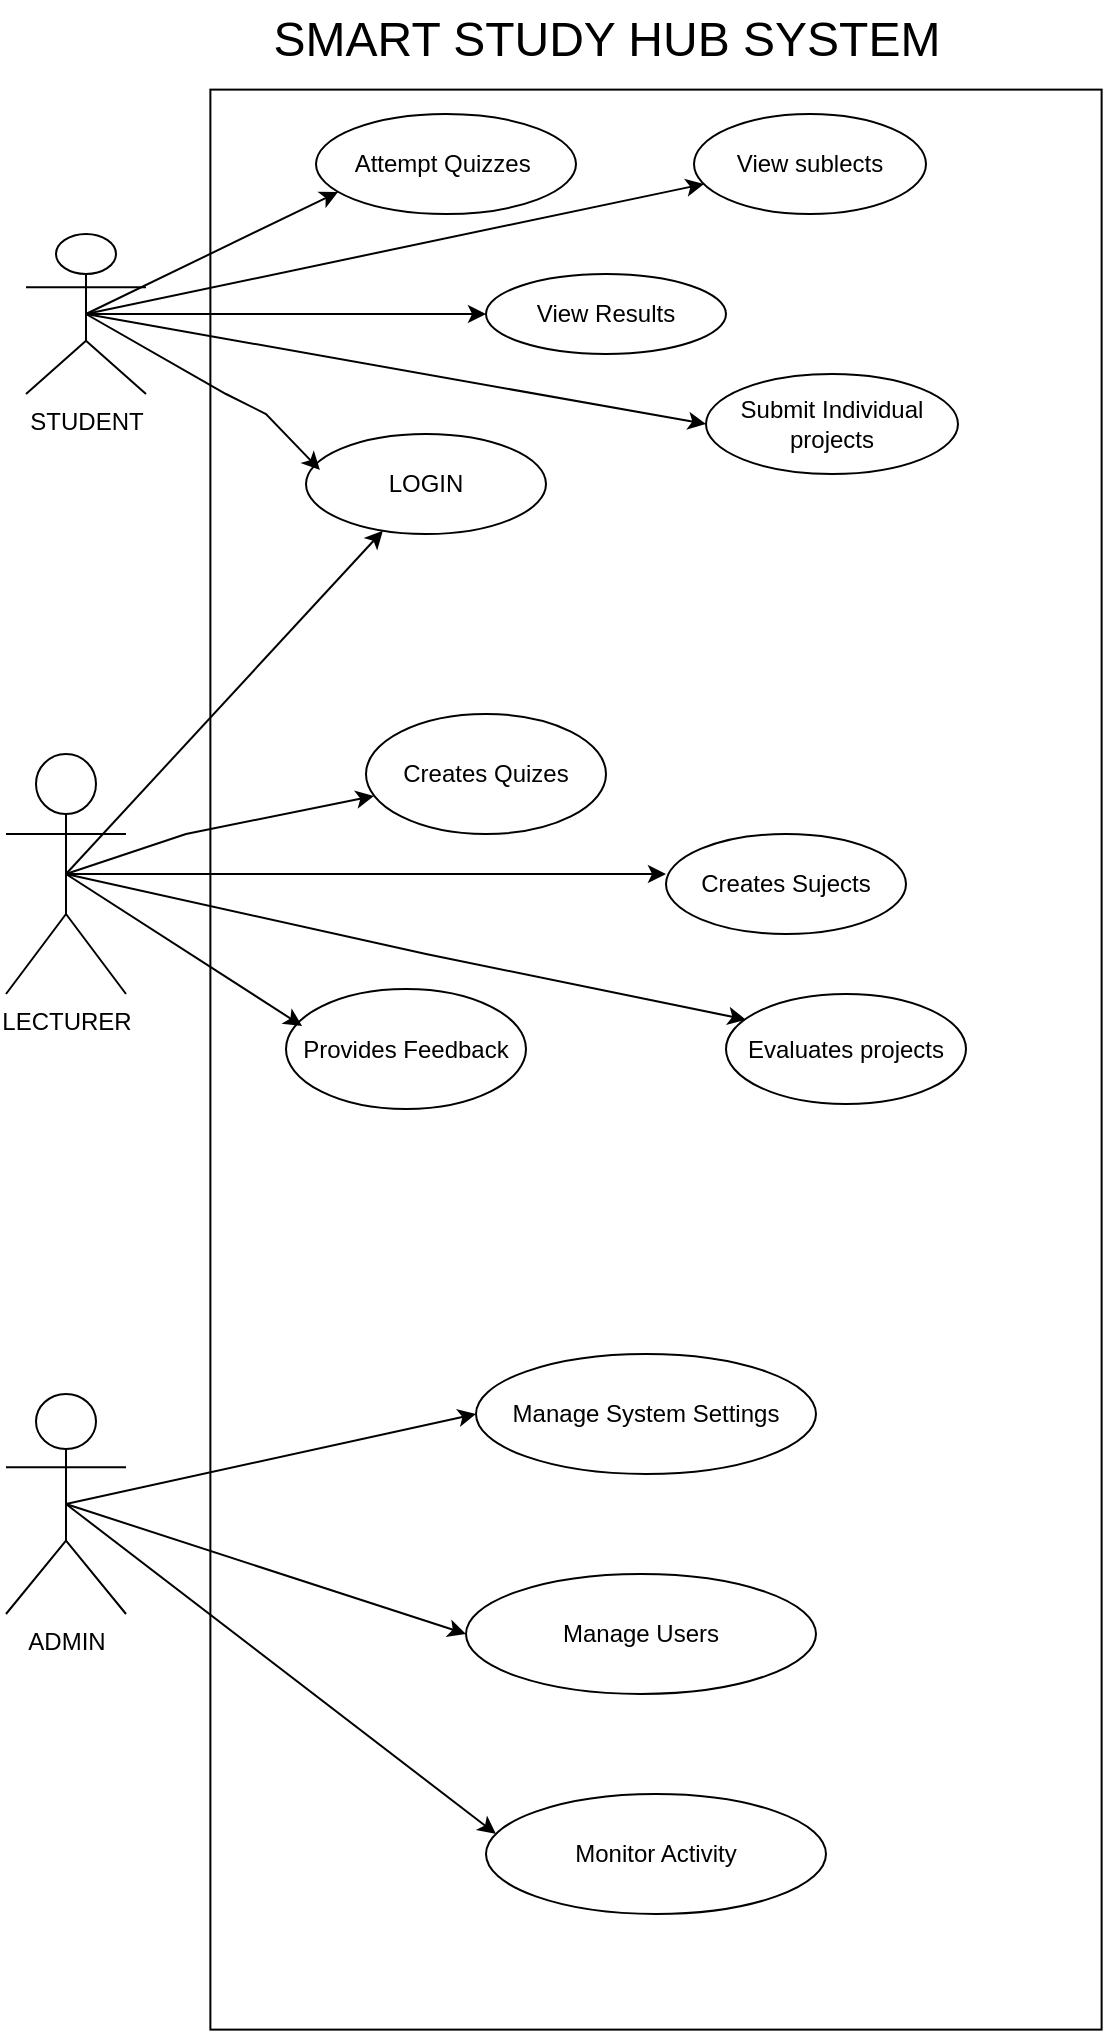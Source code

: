<mxfile version="24.7.8" pages="2">
  <diagram name="Page-1" id="fb7Z-hw-UyqQSBY4uLWK">
    <mxGraphModel dx="880" dy="532" grid="1" gridSize="10" guides="1" tooltips="1" connect="1" arrows="1" fold="1" page="1" pageScale="1" pageWidth="827" pageHeight="1169" math="0" shadow="0">
      <root>
        <mxCell id="0" />
        <mxCell id="1" parent="0" />
        <mxCell id="Iuxv2gf0EKUoiWZildAj-1" value="&lt;font style=&quot;font-size: 24px;&quot;&gt;SMART STUDY HUB SYSTEM&lt;/font&gt;" style="text;html=1;align=center;verticalAlign=middle;resizable=0;points=[];autosize=1;strokeColor=none;fillColor=none;" parent="1" vertex="1">
          <mxGeometry x="190" y="23" width="360" height="40" as="geometry" />
        </mxCell>
        <mxCell id="JTioeWE5tVlYT2IAjr-Q-1" value="" style="rounded=0;whiteSpace=wrap;html=1;rotation=90;" parent="1" vertex="1">
          <mxGeometry x="-90" y="330" width="970" height="445.62" as="geometry" />
        </mxCell>
        <mxCell id="8SpzXA7UWkXEX9_-407v-1" value="STUDENT&lt;div&gt;&lt;br&gt;&lt;/div&gt;" style="shape=umlActor;verticalLabelPosition=bottom;verticalAlign=top;html=1;outlineConnect=0;" parent="1" vertex="1">
          <mxGeometry x="80" y="140" width="60" height="80" as="geometry" />
        </mxCell>
        <mxCell id="8SpzXA7UWkXEX9_-407v-4" value="View Results" style="ellipse;whiteSpace=wrap;html=1;" parent="1" vertex="1">
          <mxGeometry x="310" y="160" width="120" height="40" as="geometry" />
        </mxCell>
        <mxCell id="8SpzXA7UWkXEX9_-407v-5" value="Submit Individual projects" style="ellipse;whiteSpace=wrap;html=1;" parent="1" vertex="1">
          <mxGeometry x="420" y="210" width="126" height="50" as="geometry" />
        </mxCell>
        <mxCell id="8SpzXA7UWkXEX9_-407v-7" value="LOGIN" style="ellipse;whiteSpace=wrap;html=1;" parent="1" vertex="1">
          <mxGeometry x="220" y="240" width="120" height="50" as="geometry" />
        </mxCell>
        <mxCell id="8SpzXA7UWkXEX9_-407v-8" value="View sublects" style="ellipse;whiteSpace=wrap;html=1;" parent="1" vertex="1">
          <mxGeometry x="414" y="80" width="116" height="50" as="geometry" />
        </mxCell>
        <mxCell id="8SpzXA7UWkXEX9_-407v-9" value="Attempt Quizzes&amp;nbsp;" style="ellipse;whiteSpace=wrap;html=1;" parent="1" vertex="1">
          <mxGeometry x="225" y="80" width="130" height="50" as="geometry" />
        </mxCell>
        <mxCell id="8SpzXA7UWkXEX9_-407v-15" value="" style="endArrow=classic;html=1;rounded=0;entryX=0.043;entryY=0.7;entryDx=0;entryDy=0;exitX=0.5;exitY=0.5;exitDx=0;exitDy=0;exitPerimeter=0;entryPerimeter=0;" parent="1" source="8SpzXA7UWkXEX9_-407v-1" target="8SpzXA7UWkXEX9_-407v-8" edge="1">
          <mxGeometry width="50" height="50" relative="1" as="geometry">
            <mxPoint x="160" y="186" as="sourcePoint" />
            <mxPoint x="440" y="170" as="targetPoint" />
          </mxGeometry>
        </mxCell>
        <mxCell id="8SpzXA7UWkXEX9_-407v-17" value="" style="endArrow=classic;html=1;rounded=0;entryX=0;entryY=0.5;entryDx=0;entryDy=0;exitX=0.5;exitY=0.5;exitDx=0;exitDy=0;exitPerimeter=0;" parent="1" target="8SpzXA7UWkXEX9_-407v-5" edge="1" source="8SpzXA7UWkXEX9_-407v-1">
          <mxGeometry width="50" height="50" relative="1" as="geometry">
            <mxPoint x="130" y="190" as="sourcePoint" />
            <mxPoint x="250" y="210" as="targetPoint" />
          </mxGeometry>
        </mxCell>
        <mxCell id="8SpzXA7UWkXEX9_-407v-18" value="" style="endArrow=classic;html=1;rounded=0;entryX=0;entryY=0.5;entryDx=0;entryDy=0;exitX=0.5;exitY=0.5;exitDx=0;exitDy=0;exitPerimeter=0;" parent="1" target="8SpzXA7UWkXEX9_-407v-4" edge="1" source="8SpzXA7UWkXEX9_-407v-1">
          <mxGeometry width="50" height="50" relative="1" as="geometry">
            <mxPoint x="150" y="190" as="sourcePoint" />
            <mxPoint x="250" y="210" as="targetPoint" />
          </mxGeometry>
        </mxCell>
        <mxCell id="8SpzXA7UWkXEX9_-407v-23" value="" style="endArrow=classic;html=1;rounded=0;entryX=0.085;entryY=0.78;entryDx=0;entryDy=0;entryPerimeter=0;exitX=0.5;exitY=0.5;exitDx=0;exitDy=0;exitPerimeter=0;" parent="1" target="8SpzXA7UWkXEX9_-407v-9" edge="1" source="8SpzXA7UWkXEX9_-407v-1">
          <mxGeometry width="50" height="50" relative="1" as="geometry">
            <mxPoint x="150" y="170" as="sourcePoint" />
            <mxPoint x="200" y="120" as="targetPoint" />
          </mxGeometry>
        </mxCell>
        <mxCell id="8SpzXA7UWkXEX9_-407v-24" value="" style="endArrow=classic;html=1;rounded=0;entryX=0.058;entryY=0.36;entryDx=0;entryDy=0;entryPerimeter=0;exitX=0.5;exitY=0.5;exitDx=0;exitDy=0;exitPerimeter=0;" parent="1" source="8SpzXA7UWkXEX9_-407v-1" target="8SpzXA7UWkXEX9_-407v-7" edge="1">
          <mxGeometry width="50" height="50" relative="1" as="geometry">
            <mxPoint x="130" y="190" as="sourcePoint" />
            <mxPoint x="250" y="210" as="targetPoint" />
            <Array as="points">
              <mxPoint x="180" y="220" />
              <mxPoint x="200" y="230" />
            </Array>
          </mxGeometry>
        </mxCell>
        <mxCell id="8SpzXA7UWkXEX9_-407v-25" value="LECTURER" style="shape=umlActor;verticalLabelPosition=bottom;verticalAlign=top;html=1;outlineConnect=0;" parent="1" vertex="1">
          <mxGeometry x="70" y="400" width="60" height="120" as="geometry" />
        </mxCell>
        <mxCell id="8SpzXA7UWkXEX9_-407v-27" value="Creates Quizes" style="ellipse;whiteSpace=wrap;html=1;" parent="1" vertex="1">
          <mxGeometry x="250" y="380" width="120" height="60" as="geometry" />
        </mxCell>
        <mxCell id="8SpzXA7UWkXEX9_-407v-28" value="Evaluates projects" style="ellipse;whiteSpace=wrap;html=1;" parent="1" vertex="1">
          <mxGeometry x="430" y="520" width="120" height="55" as="geometry" />
        </mxCell>
        <mxCell id="8SpzXA7UWkXEX9_-407v-29" value="Provides Feedback" style="ellipse;whiteSpace=wrap;html=1;" parent="1" vertex="1">
          <mxGeometry x="210" y="517.5" width="120" height="60" as="geometry" />
        </mxCell>
        <mxCell id="8SpzXA7UWkXEX9_-407v-30" value="Creates Sujects" style="ellipse;whiteSpace=wrap;html=1;" parent="1" vertex="1">
          <mxGeometry x="400" y="440" width="120" height="50" as="geometry" />
        </mxCell>
        <mxCell id="8SpzXA7UWkXEX9_-407v-31" value="" style="endArrow=classic;html=1;rounded=0;exitX=0.5;exitY=0.5;exitDx=0;exitDy=0;exitPerimeter=0;" parent="1" source="8SpzXA7UWkXEX9_-407v-25" target="8SpzXA7UWkXEX9_-407v-7" edge="1">
          <mxGeometry width="50" height="50" relative="1" as="geometry">
            <mxPoint x="200" y="390" as="sourcePoint" />
            <mxPoint x="250" y="340" as="targetPoint" />
          </mxGeometry>
        </mxCell>
        <mxCell id="8SpzXA7UWkXEX9_-407v-32" value="" style="endArrow=classic;html=1;rounded=0;entryX=0.033;entryY=0.683;entryDx=0;entryDy=0;entryPerimeter=0;" parent="1" target="8SpzXA7UWkXEX9_-407v-27" edge="1">
          <mxGeometry width="50" height="50" relative="1" as="geometry">
            <mxPoint x="100" y="459.98" as="sourcePoint" />
            <mxPoint x="240" y="400" as="targetPoint" />
            <Array as="points">
              <mxPoint x="160" y="439.98" />
            </Array>
          </mxGeometry>
        </mxCell>
        <mxCell id="8SpzXA7UWkXEX9_-407v-33" value="" style="endArrow=classic;html=1;rounded=0;entryX=0.083;entryY=0.233;entryDx=0;entryDy=0;entryPerimeter=0;exitX=0.5;exitY=0.5;exitDx=0;exitDy=0;exitPerimeter=0;" parent="1" target="8SpzXA7UWkXEX9_-407v-28" edge="1" source="8SpzXA7UWkXEX9_-407v-25">
          <mxGeometry width="50" height="50" relative="1" as="geometry">
            <mxPoint x="120" y="475" as="sourcePoint" />
            <mxPoint x="390" y="440" as="targetPoint" />
            <Array as="points">
              <mxPoint x="280" y="500" />
            </Array>
          </mxGeometry>
        </mxCell>
        <mxCell id="8SpzXA7UWkXEX9_-407v-34" value="" style="endArrow=classic;html=1;rounded=0;" parent="1" edge="1">
          <mxGeometry width="50" height="50" relative="1" as="geometry">
            <mxPoint x="100" y="460" as="sourcePoint" />
            <mxPoint x="400" y="460" as="targetPoint" />
          </mxGeometry>
        </mxCell>
        <mxCell id="8SpzXA7UWkXEX9_-407v-36" value="" style="endArrow=classic;html=1;rounded=0;entryX=0.067;entryY=0.308;entryDx=0;entryDy=0;entryPerimeter=0;" parent="1" target="8SpzXA7UWkXEX9_-407v-29" edge="1">
          <mxGeometry width="50" height="50" relative="1" as="geometry">
            <mxPoint x="100" y="460" as="sourcePoint" />
            <mxPoint x="180" y="450" as="targetPoint" />
          </mxGeometry>
        </mxCell>
        <mxCell id="8SpzXA7UWkXEX9_-407v-37" value="ADMIN" style="shape=umlActor;verticalLabelPosition=bottom;verticalAlign=top;html=1;outlineConnect=0;" parent="1" vertex="1">
          <mxGeometry x="70" y="720" width="60" height="110" as="geometry" />
        </mxCell>
        <mxCell id="8SpzXA7UWkXEX9_-407v-38" value="Manage System Settings" style="ellipse;whiteSpace=wrap;html=1;" parent="1" vertex="1">
          <mxGeometry x="305" y="700" width="170" height="60" as="geometry" />
        </mxCell>
        <mxCell id="8SpzXA7UWkXEX9_-407v-39" value="Monitor Activity" style="ellipse;whiteSpace=wrap;html=1;" parent="1" vertex="1">
          <mxGeometry x="310" y="920" width="170" height="60" as="geometry" />
        </mxCell>
        <mxCell id="8SpzXA7UWkXEX9_-407v-40" value="Manage Users" style="ellipse;whiteSpace=wrap;html=1;" parent="1" vertex="1">
          <mxGeometry x="300" y="810" width="175" height="60" as="geometry" />
        </mxCell>
        <mxCell id="8SpzXA7UWkXEX9_-407v-42" value="" style="endArrow=classic;html=1;rounded=0;exitX=0.5;exitY=0.5;exitDx=0;exitDy=0;exitPerimeter=0;" parent="1" source="8SpzXA7UWkXEX9_-407v-37" edge="1">
          <mxGeometry width="50" height="50" relative="1" as="geometry">
            <mxPoint x="255" y="780" as="sourcePoint" />
            <mxPoint x="305" y="730" as="targetPoint" />
          </mxGeometry>
        </mxCell>
        <mxCell id="8SpzXA7UWkXEX9_-407v-43" value="" style="endArrow=classic;html=1;rounded=0;entryX=0;entryY=0.5;entryDx=0;entryDy=0;exitX=0.5;exitY=0.5;exitDx=0;exitDy=0;exitPerimeter=0;" parent="1" source="8SpzXA7UWkXEX9_-407v-37" target="8SpzXA7UWkXEX9_-407v-40" edge="1">
          <mxGeometry width="50" height="50" relative="1" as="geometry">
            <mxPoint x="200" y="840" as="sourcePoint" />
            <mxPoint x="250" y="790" as="targetPoint" />
          </mxGeometry>
        </mxCell>
        <mxCell id="8SpzXA7UWkXEX9_-407v-44" value="" style="endArrow=classic;html=1;rounded=0;exitX=0.5;exitY=0.5;exitDx=0;exitDy=0;exitPerimeter=0;" parent="1" source="8SpzXA7UWkXEX9_-407v-37" edge="1">
          <mxGeometry width="50" height="50" relative="1" as="geometry">
            <mxPoint x="265" y="990" as="sourcePoint" />
            <mxPoint x="315" y="940" as="targetPoint" />
          </mxGeometry>
        </mxCell>
      </root>
    </mxGraphModel>
  </diagram>
  <diagram id="Ej8Pw66P8OBYjXn0RBdq" name="Page-2">
    <mxGraphModel dx="863" dy="532" grid="1" gridSize="10" guides="1" tooltips="1" connect="1" arrows="1" fold="1" page="1" pageScale="1" pageWidth="827" pageHeight="1169" math="0" shadow="0">
      <root>
        <mxCell id="0" />
        <mxCell id="1" parent="0" />
      </root>
    </mxGraphModel>
  </diagram>
</mxfile>
